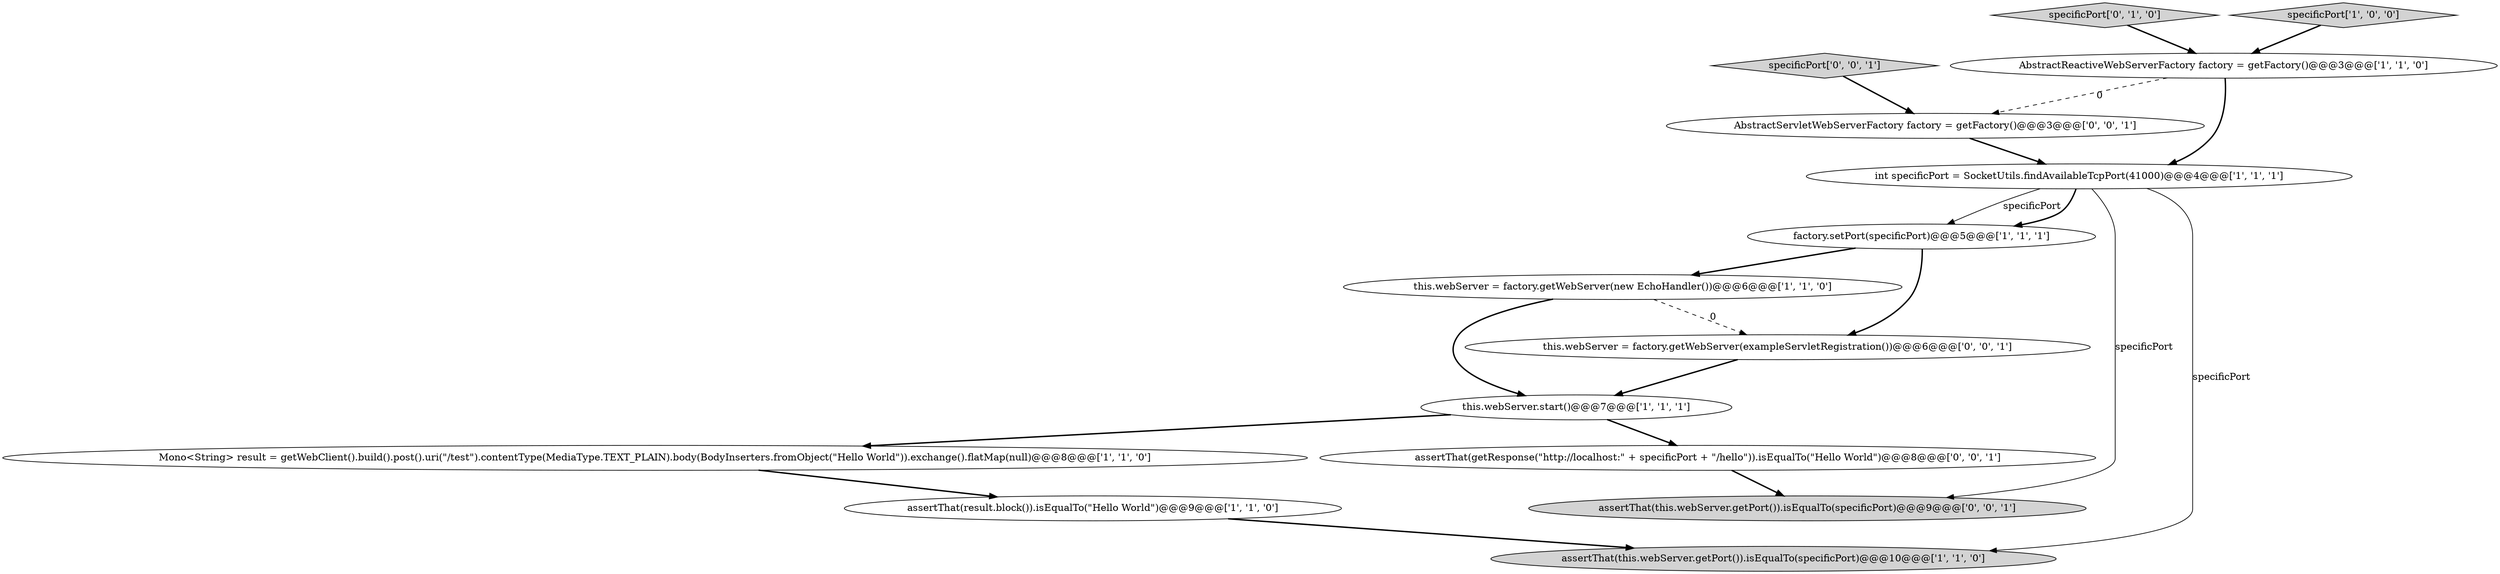 digraph {
4 [style = filled, label = "this.webServer = factory.getWebServer(new EchoHandler())@@@6@@@['1', '1', '0']", fillcolor = white, shape = ellipse image = "AAA0AAABBB1BBB"];
1 [style = filled, label = "factory.setPort(specificPort)@@@5@@@['1', '1', '1']", fillcolor = white, shape = ellipse image = "AAA0AAABBB1BBB"];
14 [style = filled, label = "specificPort['0', '0', '1']", fillcolor = lightgray, shape = diamond image = "AAA0AAABBB3BBB"];
2 [style = filled, label = "assertThat(result.block()).isEqualTo(\"Hello World\")@@@9@@@['1', '1', '0']", fillcolor = white, shape = ellipse image = "AAA0AAABBB1BBB"];
0 [style = filled, label = "int specificPort = SocketUtils.findAvailableTcpPort(41000)@@@4@@@['1', '1', '1']", fillcolor = white, shape = ellipse image = "AAA0AAABBB1BBB"];
11 [style = filled, label = "assertThat(this.webServer.getPort()).isEqualTo(specificPort)@@@9@@@['0', '0', '1']", fillcolor = lightgray, shape = ellipse image = "AAA0AAABBB3BBB"];
6 [style = filled, label = "Mono<String> result = getWebClient().build().post().uri(\"/test\").contentType(MediaType.TEXT_PLAIN).body(BodyInserters.fromObject(\"Hello World\")).exchange().flatMap(null)@@@8@@@['1', '1', '0']", fillcolor = white, shape = ellipse image = "AAA0AAABBB1BBB"];
13 [style = filled, label = "this.webServer = factory.getWebServer(exampleServletRegistration())@@@6@@@['0', '0', '1']", fillcolor = white, shape = ellipse image = "AAA0AAABBB3BBB"];
10 [style = filled, label = "AbstractServletWebServerFactory factory = getFactory()@@@3@@@['0', '0', '1']", fillcolor = white, shape = ellipse image = "AAA0AAABBB3BBB"];
5 [style = filled, label = "assertThat(this.webServer.getPort()).isEqualTo(specificPort)@@@10@@@['1', '1', '0']", fillcolor = lightgray, shape = ellipse image = "AAA0AAABBB1BBB"];
9 [style = filled, label = "specificPort['0', '1', '0']", fillcolor = lightgray, shape = diamond image = "AAA0AAABBB2BBB"];
7 [style = filled, label = "AbstractReactiveWebServerFactory factory = getFactory()@@@3@@@['1', '1', '0']", fillcolor = white, shape = ellipse image = "AAA0AAABBB1BBB"];
12 [style = filled, label = "assertThat(getResponse(\"http://localhost:\" + specificPort + \"/hello\")).isEqualTo(\"Hello World\")@@@8@@@['0', '0', '1']", fillcolor = white, shape = ellipse image = "AAA0AAABBB3BBB"];
8 [style = filled, label = "this.webServer.start()@@@7@@@['1', '1', '1']", fillcolor = white, shape = ellipse image = "AAA0AAABBB1BBB"];
3 [style = filled, label = "specificPort['1', '0', '0']", fillcolor = lightgray, shape = diamond image = "AAA0AAABBB1BBB"];
4->13 [style = dashed, label="0"];
12->11 [style = bold, label=""];
0->5 [style = solid, label="specificPort"];
0->11 [style = solid, label="specificPort"];
7->10 [style = dashed, label="0"];
2->5 [style = bold, label=""];
13->8 [style = bold, label=""];
4->8 [style = bold, label=""];
14->10 [style = bold, label=""];
8->6 [style = bold, label=""];
8->12 [style = bold, label=""];
0->1 [style = solid, label="specificPort"];
7->0 [style = bold, label=""];
3->7 [style = bold, label=""];
0->1 [style = bold, label=""];
10->0 [style = bold, label=""];
6->2 [style = bold, label=""];
1->4 [style = bold, label=""];
1->13 [style = bold, label=""];
9->7 [style = bold, label=""];
}

